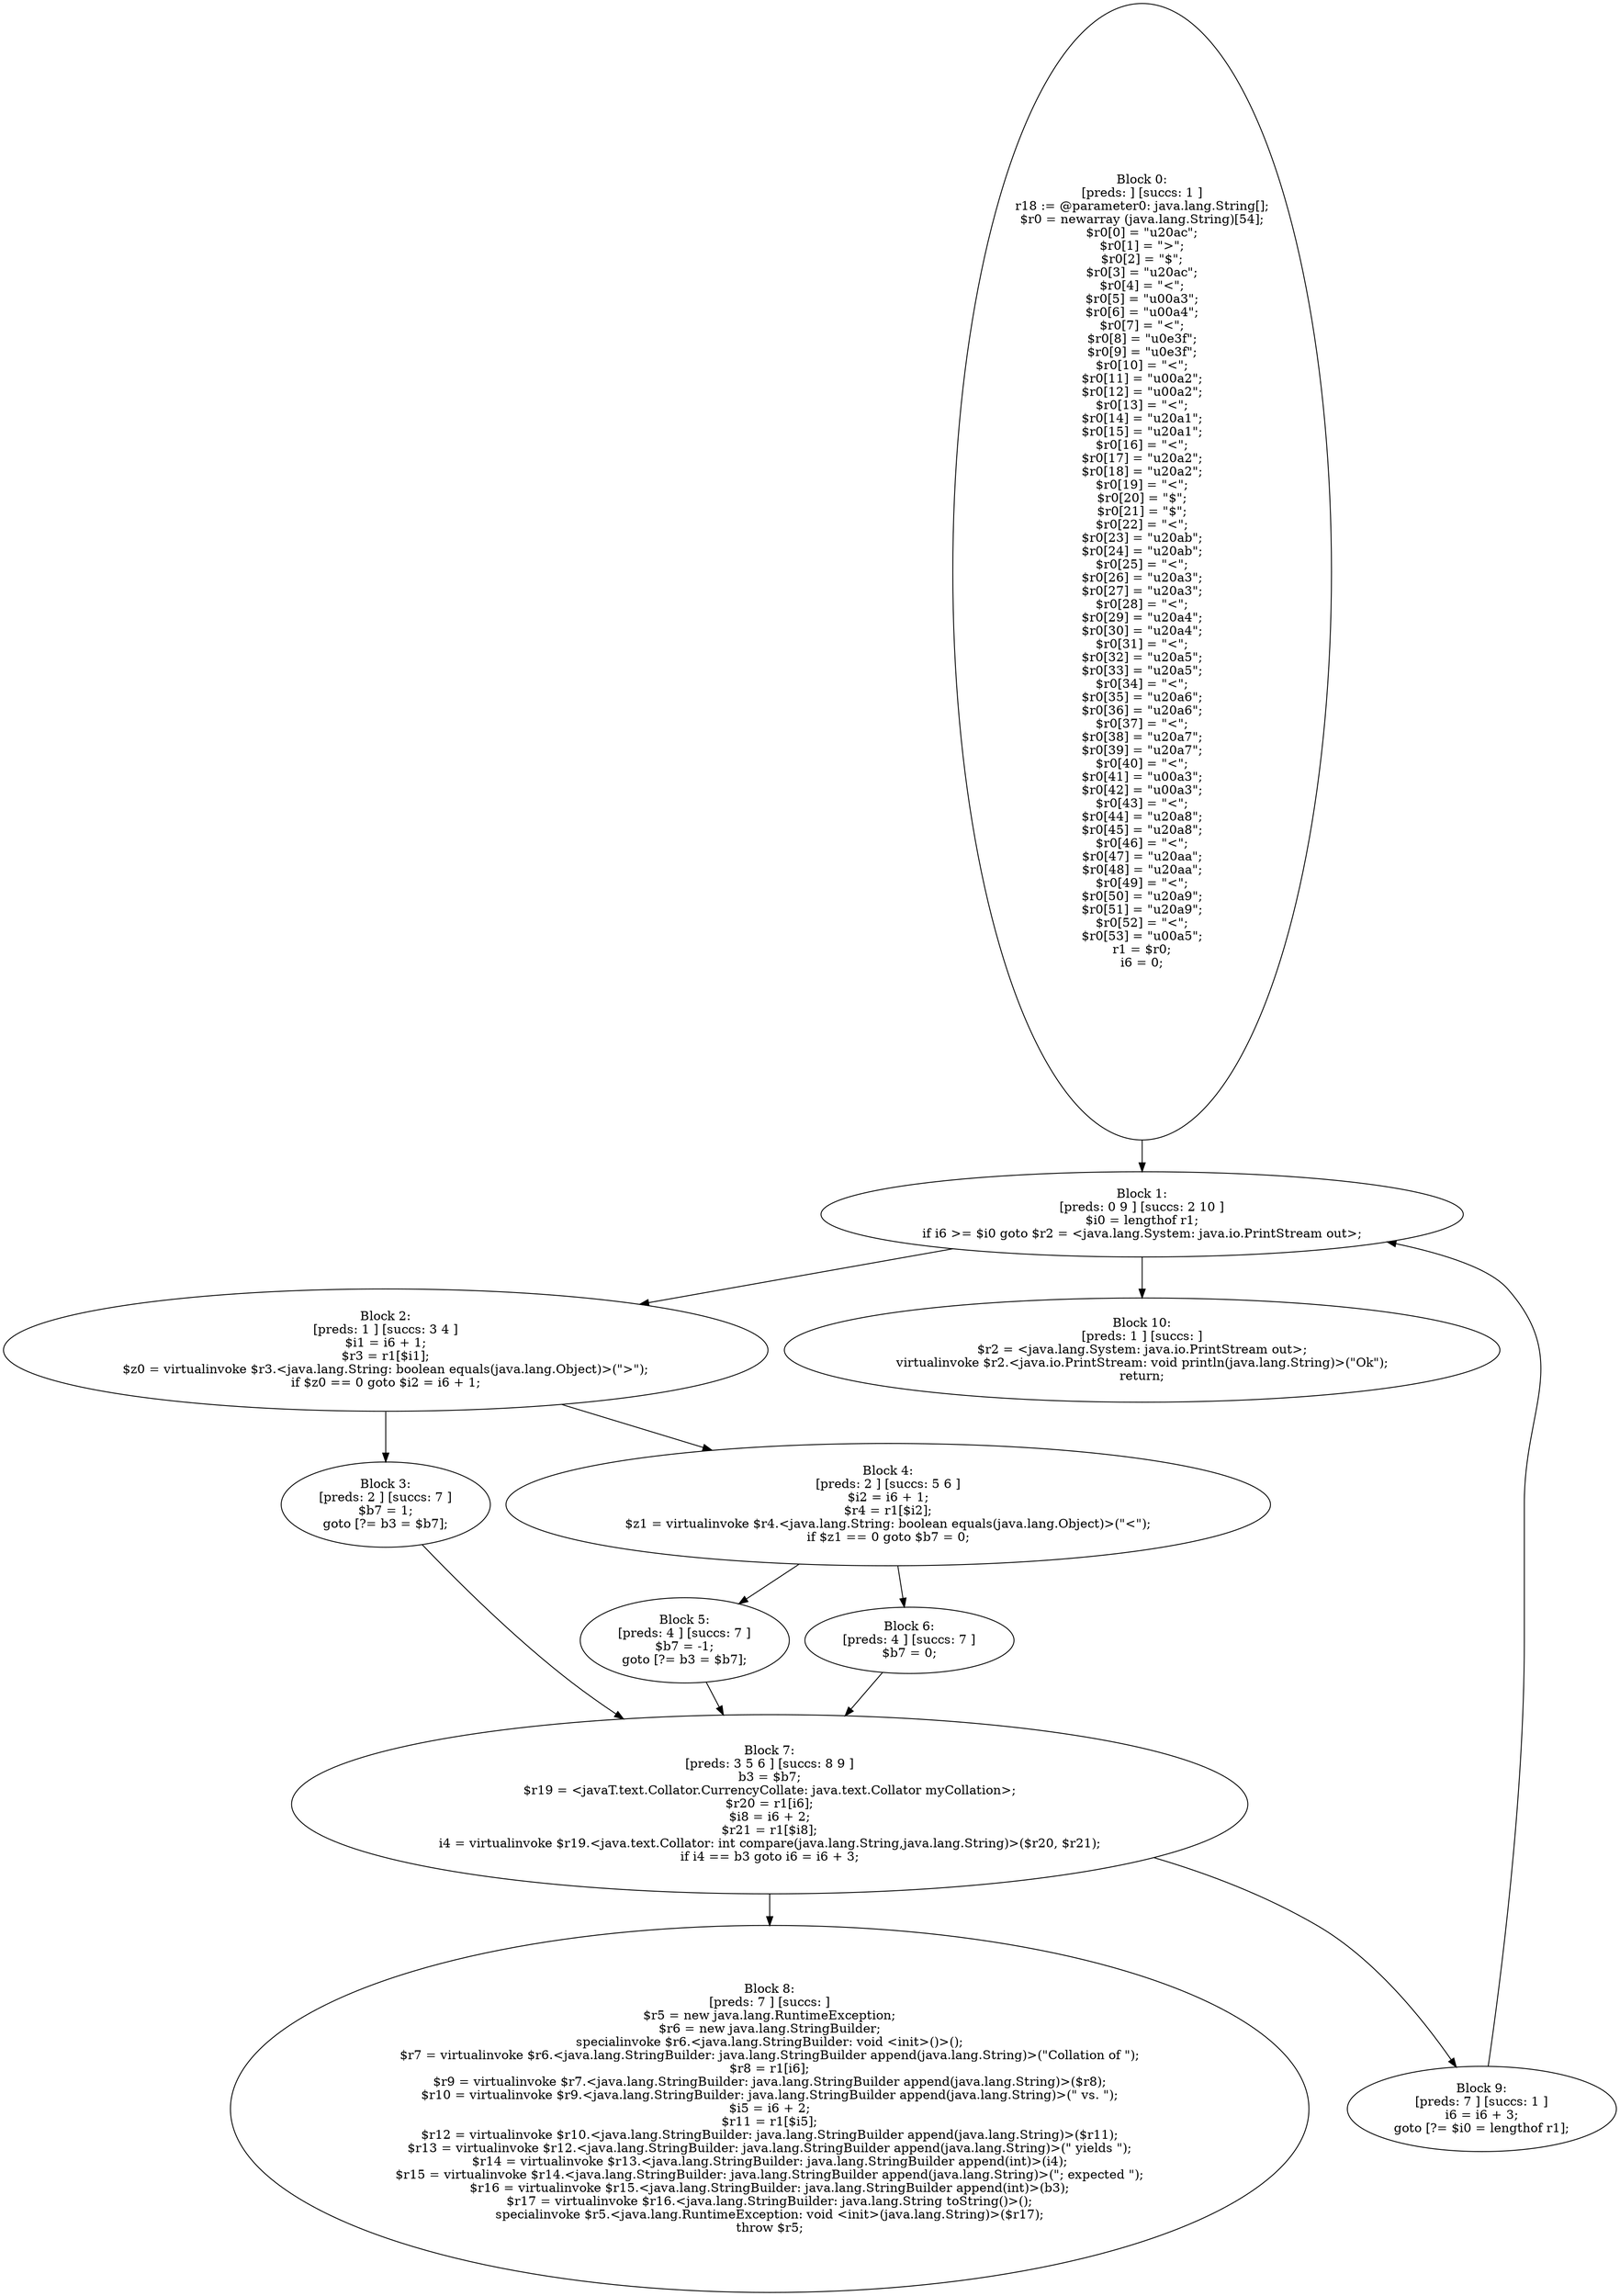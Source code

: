 digraph "unitGraph" {
    "Block 0:
[preds: ] [succs: 1 ]
r18 := @parameter0: java.lang.String[];
$r0 = newarray (java.lang.String)[54];
$r0[0] = \"\u20ac\";
$r0[1] = \">\";
$r0[2] = \"$\";
$r0[3] = \"\u20ac\";
$r0[4] = \"<\";
$r0[5] = \"\u00a3\";
$r0[6] = \"\u00a4\";
$r0[7] = \"<\";
$r0[8] = \"\u0e3f\";
$r0[9] = \"\u0e3f\";
$r0[10] = \"<\";
$r0[11] = \"\u00a2\";
$r0[12] = \"\u00a2\";
$r0[13] = \"<\";
$r0[14] = \"\u20a1\";
$r0[15] = \"\u20a1\";
$r0[16] = \"<\";
$r0[17] = \"\u20a2\";
$r0[18] = \"\u20a2\";
$r0[19] = \"<\";
$r0[20] = \"$\";
$r0[21] = \"$\";
$r0[22] = \"<\";
$r0[23] = \"\u20ab\";
$r0[24] = \"\u20ab\";
$r0[25] = \"<\";
$r0[26] = \"\u20a3\";
$r0[27] = \"\u20a3\";
$r0[28] = \"<\";
$r0[29] = \"\u20a4\";
$r0[30] = \"\u20a4\";
$r0[31] = \"<\";
$r0[32] = \"\u20a5\";
$r0[33] = \"\u20a5\";
$r0[34] = \"<\";
$r0[35] = \"\u20a6\";
$r0[36] = \"\u20a6\";
$r0[37] = \"<\";
$r0[38] = \"\u20a7\";
$r0[39] = \"\u20a7\";
$r0[40] = \"<\";
$r0[41] = \"\u00a3\";
$r0[42] = \"\u00a3\";
$r0[43] = \"<\";
$r0[44] = \"\u20a8\";
$r0[45] = \"\u20a8\";
$r0[46] = \"<\";
$r0[47] = \"\u20aa\";
$r0[48] = \"\u20aa\";
$r0[49] = \"<\";
$r0[50] = \"\u20a9\";
$r0[51] = \"\u20a9\";
$r0[52] = \"<\";
$r0[53] = \"\u00a5\";
r1 = $r0;
i6 = 0;
"
    "Block 1:
[preds: 0 9 ] [succs: 2 10 ]
$i0 = lengthof r1;
if i6 >= $i0 goto $r2 = <java.lang.System: java.io.PrintStream out>;
"
    "Block 2:
[preds: 1 ] [succs: 3 4 ]
$i1 = i6 + 1;
$r3 = r1[$i1];
$z0 = virtualinvoke $r3.<java.lang.String: boolean equals(java.lang.Object)>(\">\");
if $z0 == 0 goto $i2 = i6 + 1;
"
    "Block 3:
[preds: 2 ] [succs: 7 ]
$b7 = 1;
goto [?= b3 = $b7];
"
    "Block 4:
[preds: 2 ] [succs: 5 6 ]
$i2 = i6 + 1;
$r4 = r1[$i2];
$z1 = virtualinvoke $r4.<java.lang.String: boolean equals(java.lang.Object)>(\"<\");
if $z1 == 0 goto $b7 = 0;
"
    "Block 5:
[preds: 4 ] [succs: 7 ]
$b7 = -1;
goto [?= b3 = $b7];
"
    "Block 6:
[preds: 4 ] [succs: 7 ]
$b7 = 0;
"
    "Block 7:
[preds: 3 5 6 ] [succs: 8 9 ]
b3 = $b7;
$r19 = <javaT.text.Collator.CurrencyCollate: java.text.Collator myCollation>;
$r20 = r1[i6];
$i8 = i6 + 2;
$r21 = r1[$i8];
i4 = virtualinvoke $r19.<java.text.Collator: int compare(java.lang.String,java.lang.String)>($r20, $r21);
if i4 == b3 goto i6 = i6 + 3;
"
    "Block 8:
[preds: 7 ] [succs: ]
$r5 = new java.lang.RuntimeException;
$r6 = new java.lang.StringBuilder;
specialinvoke $r6.<java.lang.StringBuilder: void <init>()>();
$r7 = virtualinvoke $r6.<java.lang.StringBuilder: java.lang.StringBuilder append(java.lang.String)>(\"Collation of \");
$r8 = r1[i6];
$r9 = virtualinvoke $r7.<java.lang.StringBuilder: java.lang.StringBuilder append(java.lang.String)>($r8);
$r10 = virtualinvoke $r9.<java.lang.StringBuilder: java.lang.StringBuilder append(java.lang.String)>(\" vs. \");
$i5 = i6 + 2;
$r11 = r1[$i5];
$r12 = virtualinvoke $r10.<java.lang.StringBuilder: java.lang.StringBuilder append(java.lang.String)>($r11);
$r13 = virtualinvoke $r12.<java.lang.StringBuilder: java.lang.StringBuilder append(java.lang.String)>(\" yields \");
$r14 = virtualinvoke $r13.<java.lang.StringBuilder: java.lang.StringBuilder append(int)>(i4);
$r15 = virtualinvoke $r14.<java.lang.StringBuilder: java.lang.StringBuilder append(java.lang.String)>(\"; expected \");
$r16 = virtualinvoke $r15.<java.lang.StringBuilder: java.lang.StringBuilder append(int)>(b3);
$r17 = virtualinvoke $r16.<java.lang.StringBuilder: java.lang.String toString()>();
specialinvoke $r5.<java.lang.RuntimeException: void <init>(java.lang.String)>($r17);
throw $r5;
"
    "Block 9:
[preds: 7 ] [succs: 1 ]
i6 = i6 + 3;
goto [?= $i0 = lengthof r1];
"
    "Block 10:
[preds: 1 ] [succs: ]
$r2 = <java.lang.System: java.io.PrintStream out>;
virtualinvoke $r2.<java.io.PrintStream: void println(java.lang.String)>(\"Ok\");
return;
"
    "Block 0:
[preds: ] [succs: 1 ]
r18 := @parameter0: java.lang.String[];
$r0 = newarray (java.lang.String)[54];
$r0[0] = \"\u20ac\";
$r0[1] = \">\";
$r0[2] = \"$\";
$r0[3] = \"\u20ac\";
$r0[4] = \"<\";
$r0[5] = \"\u00a3\";
$r0[6] = \"\u00a4\";
$r0[7] = \"<\";
$r0[8] = \"\u0e3f\";
$r0[9] = \"\u0e3f\";
$r0[10] = \"<\";
$r0[11] = \"\u00a2\";
$r0[12] = \"\u00a2\";
$r0[13] = \"<\";
$r0[14] = \"\u20a1\";
$r0[15] = \"\u20a1\";
$r0[16] = \"<\";
$r0[17] = \"\u20a2\";
$r0[18] = \"\u20a2\";
$r0[19] = \"<\";
$r0[20] = \"$\";
$r0[21] = \"$\";
$r0[22] = \"<\";
$r0[23] = \"\u20ab\";
$r0[24] = \"\u20ab\";
$r0[25] = \"<\";
$r0[26] = \"\u20a3\";
$r0[27] = \"\u20a3\";
$r0[28] = \"<\";
$r0[29] = \"\u20a4\";
$r0[30] = \"\u20a4\";
$r0[31] = \"<\";
$r0[32] = \"\u20a5\";
$r0[33] = \"\u20a5\";
$r0[34] = \"<\";
$r0[35] = \"\u20a6\";
$r0[36] = \"\u20a6\";
$r0[37] = \"<\";
$r0[38] = \"\u20a7\";
$r0[39] = \"\u20a7\";
$r0[40] = \"<\";
$r0[41] = \"\u00a3\";
$r0[42] = \"\u00a3\";
$r0[43] = \"<\";
$r0[44] = \"\u20a8\";
$r0[45] = \"\u20a8\";
$r0[46] = \"<\";
$r0[47] = \"\u20aa\";
$r0[48] = \"\u20aa\";
$r0[49] = \"<\";
$r0[50] = \"\u20a9\";
$r0[51] = \"\u20a9\";
$r0[52] = \"<\";
$r0[53] = \"\u00a5\";
r1 = $r0;
i6 = 0;
"->"Block 1:
[preds: 0 9 ] [succs: 2 10 ]
$i0 = lengthof r1;
if i6 >= $i0 goto $r2 = <java.lang.System: java.io.PrintStream out>;
";
    "Block 1:
[preds: 0 9 ] [succs: 2 10 ]
$i0 = lengthof r1;
if i6 >= $i0 goto $r2 = <java.lang.System: java.io.PrintStream out>;
"->"Block 2:
[preds: 1 ] [succs: 3 4 ]
$i1 = i6 + 1;
$r3 = r1[$i1];
$z0 = virtualinvoke $r3.<java.lang.String: boolean equals(java.lang.Object)>(\">\");
if $z0 == 0 goto $i2 = i6 + 1;
";
    "Block 1:
[preds: 0 9 ] [succs: 2 10 ]
$i0 = lengthof r1;
if i6 >= $i0 goto $r2 = <java.lang.System: java.io.PrintStream out>;
"->"Block 10:
[preds: 1 ] [succs: ]
$r2 = <java.lang.System: java.io.PrintStream out>;
virtualinvoke $r2.<java.io.PrintStream: void println(java.lang.String)>(\"Ok\");
return;
";
    "Block 2:
[preds: 1 ] [succs: 3 4 ]
$i1 = i6 + 1;
$r3 = r1[$i1];
$z0 = virtualinvoke $r3.<java.lang.String: boolean equals(java.lang.Object)>(\">\");
if $z0 == 0 goto $i2 = i6 + 1;
"->"Block 3:
[preds: 2 ] [succs: 7 ]
$b7 = 1;
goto [?= b3 = $b7];
";
    "Block 2:
[preds: 1 ] [succs: 3 4 ]
$i1 = i6 + 1;
$r3 = r1[$i1];
$z0 = virtualinvoke $r3.<java.lang.String: boolean equals(java.lang.Object)>(\">\");
if $z0 == 0 goto $i2 = i6 + 1;
"->"Block 4:
[preds: 2 ] [succs: 5 6 ]
$i2 = i6 + 1;
$r4 = r1[$i2];
$z1 = virtualinvoke $r4.<java.lang.String: boolean equals(java.lang.Object)>(\"<\");
if $z1 == 0 goto $b7 = 0;
";
    "Block 3:
[preds: 2 ] [succs: 7 ]
$b7 = 1;
goto [?= b3 = $b7];
"->"Block 7:
[preds: 3 5 6 ] [succs: 8 9 ]
b3 = $b7;
$r19 = <javaT.text.Collator.CurrencyCollate: java.text.Collator myCollation>;
$r20 = r1[i6];
$i8 = i6 + 2;
$r21 = r1[$i8];
i4 = virtualinvoke $r19.<java.text.Collator: int compare(java.lang.String,java.lang.String)>($r20, $r21);
if i4 == b3 goto i6 = i6 + 3;
";
    "Block 4:
[preds: 2 ] [succs: 5 6 ]
$i2 = i6 + 1;
$r4 = r1[$i2];
$z1 = virtualinvoke $r4.<java.lang.String: boolean equals(java.lang.Object)>(\"<\");
if $z1 == 0 goto $b7 = 0;
"->"Block 5:
[preds: 4 ] [succs: 7 ]
$b7 = -1;
goto [?= b3 = $b7];
";
    "Block 4:
[preds: 2 ] [succs: 5 6 ]
$i2 = i6 + 1;
$r4 = r1[$i2];
$z1 = virtualinvoke $r4.<java.lang.String: boolean equals(java.lang.Object)>(\"<\");
if $z1 == 0 goto $b7 = 0;
"->"Block 6:
[preds: 4 ] [succs: 7 ]
$b7 = 0;
";
    "Block 5:
[preds: 4 ] [succs: 7 ]
$b7 = -1;
goto [?= b3 = $b7];
"->"Block 7:
[preds: 3 5 6 ] [succs: 8 9 ]
b3 = $b7;
$r19 = <javaT.text.Collator.CurrencyCollate: java.text.Collator myCollation>;
$r20 = r1[i6];
$i8 = i6 + 2;
$r21 = r1[$i8];
i4 = virtualinvoke $r19.<java.text.Collator: int compare(java.lang.String,java.lang.String)>($r20, $r21);
if i4 == b3 goto i6 = i6 + 3;
";
    "Block 6:
[preds: 4 ] [succs: 7 ]
$b7 = 0;
"->"Block 7:
[preds: 3 5 6 ] [succs: 8 9 ]
b3 = $b7;
$r19 = <javaT.text.Collator.CurrencyCollate: java.text.Collator myCollation>;
$r20 = r1[i6];
$i8 = i6 + 2;
$r21 = r1[$i8];
i4 = virtualinvoke $r19.<java.text.Collator: int compare(java.lang.String,java.lang.String)>($r20, $r21);
if i4 == b3 goto i6 = i6 + 3;
";
    "Block 7:
[preds: 3 5 6 ] [succs: 8 9 ]
b3 = $b7;
$r19 = <javaT.text.Collator.CurrencyCollate: java.text.Collator myCollation>;
$r20 = r1[i6];
$i8 = i6 + 2;
$r21 = r1[$i8];
i4 = virtualinvoke $r19.<java.text.Collator: int compare(java.lang.String,java.lang.String)>($r20, $r21);
if i4 == b3 goto i6 = i6 + 3;
"->"Block 8:
[preds: 7 ] [succs: ]
$r5 = new java.lang.RuntimeException;
$r6 = new java.lang.StringBuilder;
specialinvoke $r6.<java.lang.StringBuilder: void <init>()>();
$r7 = virtualinvoke $r6.<java.lang.StringBuilder: java.lang.StringBuilder append(java.lang.String)>(\"Collation of \");
$r8 = r1[i6];
$r9 = virtualinvoke $r7.<java.lang.StringBuilder: java.lang.StringBuilder append(java.lang.String)>($r8);
$r10 = virtualinvoke $r9.<java.lang.StringBuilder: java.lang.StringBuilder append(java.lang.String)>(\" vs. \");
$i5 = i6 + 2;
$r11 = r1[$i5];
$r12 = virtualinvoke $r10.<java.lang.StringBuilder: java.lang.StringBuilder append(java.lang.String)>($r11);
$r13 = virtualinvoke $r12.<java.lang.StringBuilder: java.lang.StringBuilder append(java.lang.String)>(\" yields \");
$r14 = virtualinvoke $r13.<java.lang.StringBuilder: java.lang.StringBuilder append(int)>(i4);
$r15 = virtualinvoke $r14.<java.lang.StringBuilder: java.lang.StringBuilder append(java.lang.String)>(\"; expected \");
$r16 = virtualinvoke $r15.<java.lang.StringBuilder: java.lang.StringBuilder append(int)>(b3);
$r17 = virtualinvoke $r16.<java.lang.StringBuilder: java.lang.String toString()>();
specialinvoke $r5.<java.lang.RuntimeException: void <init>(java.lang.String)>($r17);
throw $r5;
";
    "Block 7:
[preds: 3 5 6 ] [succs: 8 9 ]
b3 = $b7;
$r19 = <javaT.text.Collator.CurrencyCollate: java.text.Collator myCollation>;
$r20 = r1[i6];
$i8 = i6 + 2;
$r21 = r1[$i8];
i4 = virtualinvoke $r19.<java.text.Collator: int compare(java.lang.String,java.lang.String)>($r20, $r21);
if i4 == b3 goto i6 = i6 + 3;
"->"Block 9:
[preds: 7 ] [succs: 1 ]
i6 = i6 + 3;
goto [?= $i0 = lengthof r1];
";
    "Block 9:
[preds: 7 ] [succs: 1 ]
i6 = i6 + 3;
goto [?= $i0 = lengthof r1];
"->"Block 1:
[preds: 0 9 ] [succs: 2 10 ]
$i0 = lengthof r1;
if i6 >= $i0 goto $r2 = <java.lang.System: java.io.PrintStream out>;
";
}
